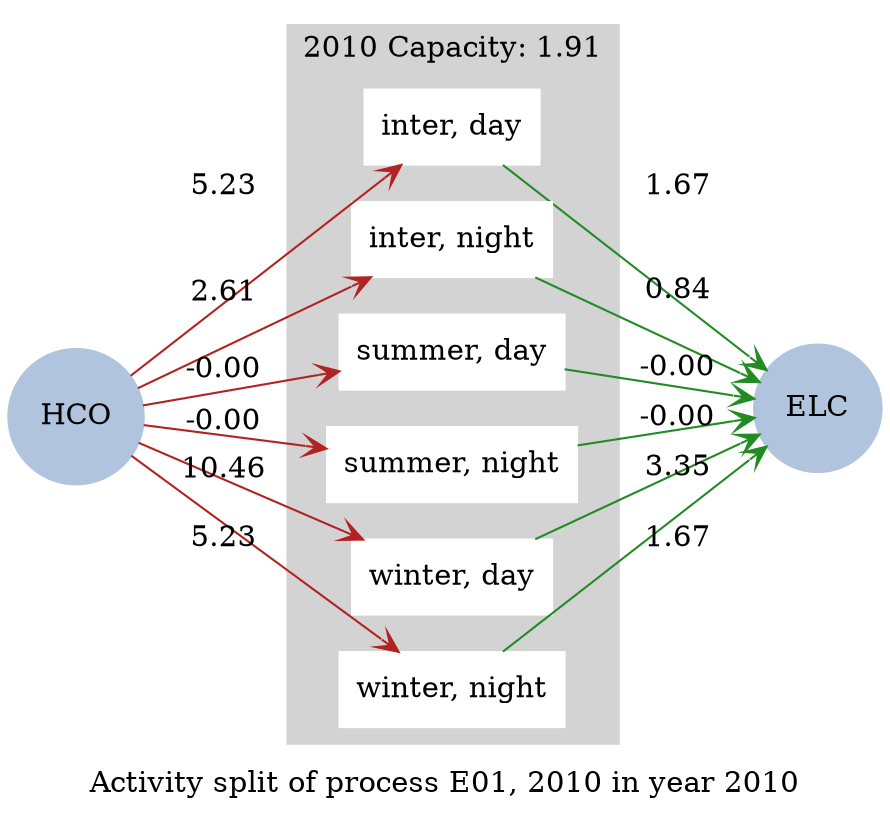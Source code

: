 strict digraph model {
	label = "Activity split of process E01, 2010 in year 2010" ;

	compound    = "True" ;
	concentrate = "True";
	rankdir     = "LR" ;
	splines     = "False" ;

	node [ style="filled" ] ;
	edge [ arrowhead="vee" ] ;

	subgraph cluster_slices {
		label = "2010 Capacity: 1.91" ;

		color = "lightgrey" ;
		rank  = "same" ;
		style = "filled" ;

		node [ color="white", shape="box" ] ;

		"inter, day" ;
		"inter, night" ;
		"summer, day" ;
		"summer, night" ;
		"winter, day" ;
		"winter, night" ;
	}

	subgraph energy_carriers {
		node [
		  color     = "lightsteelblue",
		  fontcolor = "black",
		  shape     = "circle"
		] ;

		"ELC" [ href="../commodities/rc_ELC_2010.svg" ] ;
		"HCO" [ href="../commodities/rc_HCO_2010.svg" ] ;
	}

	subgraph inputs {
		edge [ color="firebrick" ] ;

		"HCO" -> "inter, day"    [ label="5.23" ] ;
		"HCO" -> "inter, night"  [ label="2.61" ] ;
		"HCO" -> "summer, day"   [ label="-0.00" ] ;
		"HCO" -> "summer, night" [ label="-0.00" ] ;
		"HCO" -> "winter, day"   [ label="10.46" ] ;
		"HCO" -> "winter, night" [ label="5.23" ] ;
	}

	subgraph outputs {
		edge [ color="forestgreen" ] ;

		"inter, day"    -> "ELC" [ label="1.67" ] ;
		"inter, night"  -> "ELC" [ label="0.84" ] ;
		"summer, day"   -> "ELC" [ label="-0.00" ] ;
		"summer, night" -> "ELC" [ label="-0.00" ] ;
		"winter, day"   -> "ELC" [ label="3.35" ] ;
		"winter, night" -> "ELC" [ label="1.67" ] ;
	}
}
